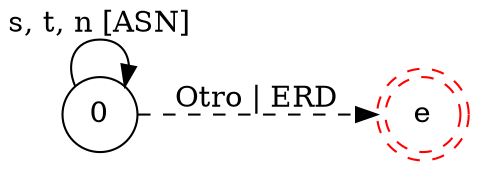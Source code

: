 digraph DFA {
    rankdir = LR;
    node [shape = circle;];
    eG [shape = doublecircle;style = dashed;color = red;label = "e";];
    
    0 -> 0 [label = "s, t, n [ASN]";];
    0 -> eG [label = "Otro | ERD"; style = dashed;];
}